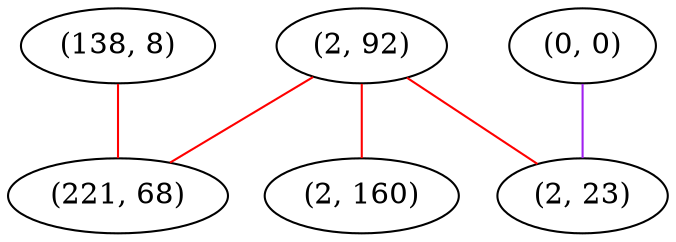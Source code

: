 graph "" {
"(138, 8)";
"(0, 0)";
"(2, 92)";
"(2, 23)";
"(2, 160)";
"(221, 68)";
"(138, 8)" -- "(221, 68)"  [color=red, key=0, weight=1];
"(0, 0)" -- "(2, 23)"  [color=purple, key=0, weight=4];
"(2, 92)" -- "(2, 23)"  [color=red, key=0, weight=1];
"(2, 92)" -- "(2, 160)"  [color=red, key=0, weight=1];
"(2, 92)" -- "(221, 68)"  [color=red, key=0, weight=1];
}

